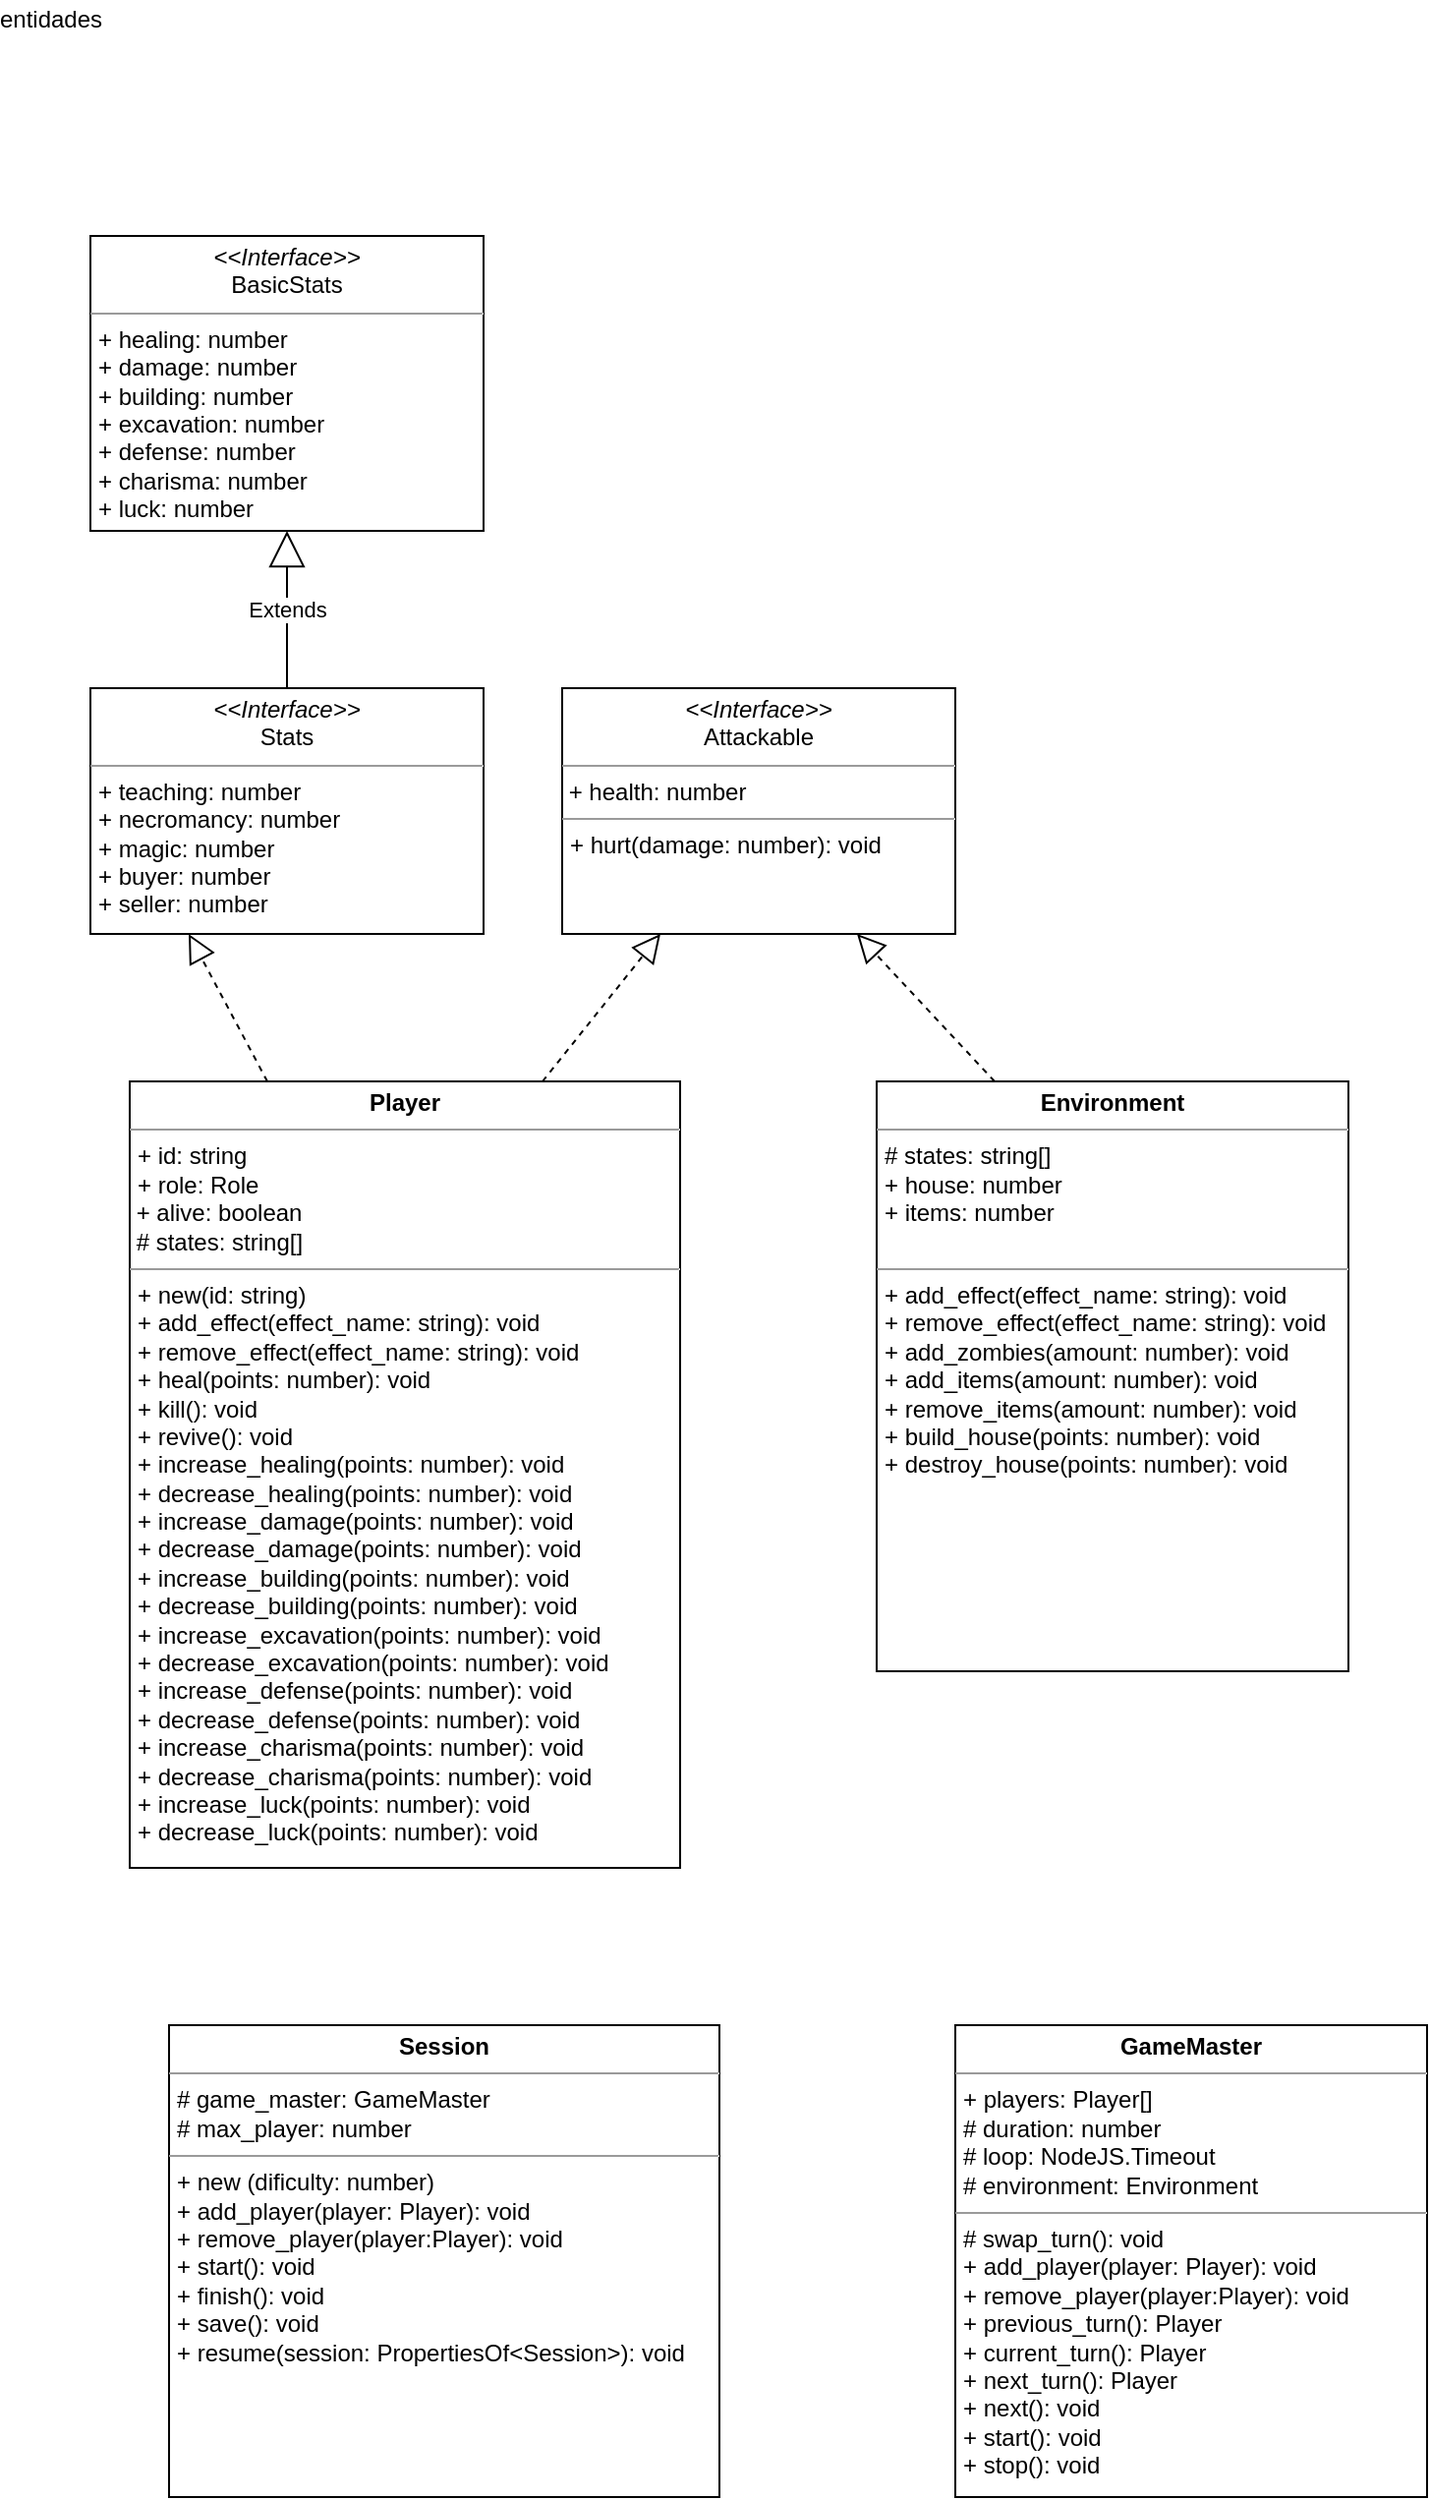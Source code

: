 <mxfile version="14.5.10" type="github">
  <diagram id="kypiPYJv4neEMkTCUihB" name="Page-1">
    <mxGraphModel dx="1028" dy="804" grid="1" gridSize="10" guides="1" tooltips="1" connect="1" arrows="1" fold="1" page="1" pageScale="1" pageWidth="827" pageHeight="1169" math="0" shadow="0">
      <root>
        <mxCell id="0" />
        <mxCell id="1" parent="0" />
        <mxCell id="piQ1pk5cC-WEkpJGJICA-1" value="entidades" style="text;html=1;strokeColor=none;fillColor=none;align=center;verticalAlign=middle;whiteSpace=wrap;rounded=0;" vertex="1" parent="1">
          <mxGeometry x="80" y="130" width="40" height="20" as="geometry" />
        </mxCell>
        <mxCell id="piQ1pk5cC-WEkpJGJICA-3" value="&lt;p style=&quot;margin: 0px ; margin-top: 4px ; text-align: center&quot;&gt;&lt;i&gt;&amp;lt;&amp;lt;Interface&amp;gt;&amp;gt;&lt;/i&gt;&lt;br&gt;BasicStats&lt;/p&gt;&lt;hr size=&quot;1&quot;&gt;&lt;p style=&quot;margin: 0px ; margin-left: 4px&quot;&gt;+ healing: number&lt;br&gt;+ damage: number&lt;/p&gt;&lt;p style=&quot;margin: 0px ; margin-left: 4px&quot;&gt;+ building: number&lt;/p&gt;&lt;p style=&quot;margin: 0px ; margin-left: 4px&quot;&gt;+ excavation: number&lt;/p&gt;&lt;p style=&quot;margin: 0px ; margin-left: 4px&quot;&gt;+ defense: number&lt;/p&gt;&lt;p style=&quot;margin: 0px ; margin-left: 4px&quot;&gt;+ charisma: number&lt;/p&gt;&lt;p style=&quot;margin: 0px ; margin-left: 4px&quot;&gt;+ luck: number&lt;/p&gt;&lt;p style=&quot;margin: 0px ; margin-left: 4px&quot;&gt;&lt;br&gt;&lt;/p&gt;&lt;p style=&quot;margin: 0px ; margin-left: 4px&quot;&gt;&lt;br&gt;&lt;/p&gt;&lt;hr size=&quot;1&quot;&gt;&lt;p style=&quot;margin: 0px ; margin-left: 4px&quot;&gt;&lt;br&gt;&lt;br&gt;&lt;/p&gt;" style="verticalAlign=top;align=left;overflow=fill;fontSize=12;fontFamily=Helvetica;html=1;" vertex="1" parent="1">
          <mxGeometry x="120" y="250" width="200" height="150" as="geometry" />
        </mxCell>
        <mxCell id="piQ1pk5cC-WEkpJGJICA-4" style="edgeStyle=orthogonalEdgeStyle;rounded=0;orthogonalLoop=1;jettySize=auto;html=1;exitX=0.5;exitY=1;exitDx=0;exitDy=0;" edge="1" parent="1" source="piQ1pk5cC-WEkpJGJICA-3" target="piQ1pk5cC-WEkpJGJICA-3">
          <mxGeometry relative="1" as="geometry" />
        </mxCell>
        <mxCell id="piQ1pk5cC-WEkpJGJICA-5" value="&lt;p style=&quot;margin: 0px ; margin-top: 4px ; text-align: center&quot;&gt;&lt;i&gt;&amp;lt;&amp;lt;Interface&amp;gt;&amp;gt;&lt;/i&gt;&lt;br&gt;Stats&lt;/p&gt;&lt;hr size=&quot;1&quot;&gt;&lt;p style=&quot;margin: 0px ; margin-left: 4px&quot;&gt;+ teaching: number&lt;/p&gt;&lt;p style=&quot;margin: 0px ; margin-left: 4px&quot;&gt;+ necromancy: number&lt;/p&gt;&lt;p style=&quot;margin: 0px ; margin-left: 4px&quot;&gt;+ magic: number&lt;/p&gt;&lt;p style=&quot;margin: 0px ; margin-left: 4px&quot;&gt;+ buyer: number&lt;/p&gt;&lt;p style=&quot;margin: 0px ; margin-left: 4px&quot;&gt;+ seller: number&lt;br&gt;&lt;/p&gt;&lt;p style=&quot;margin: 0px ; margin-left: 4px&quot;&gt;&lt;br&gt;&lt;/p&gt;&lt;p style=&quot;margin: 0px ; margin-left: 4px&quot;&gt;&lt;br&gt;&lt;/p&gt;&lt;p style=&quot;margin: 0px ; margin-left: 4px&quot;&gt;&lt;br&gt;&lt;/p&gt;&lt;hr size=&quot;1&quot;&gt;&lt;p style=&quot;margin: 0px ; margin-left: 4px&quot;&gt;&lt;br&gt;&lt;br&gt;&lt;/p&gt;" style="verticalAlign=top;align=left;overflow=fill;fontSize=12;fontFamily=Helvetica;html=1;" vertex="1" parent="1">
          <mxGeometry x="120" y="480" width="200" height="125" as="geometry" />
        </mxCell>
        <mxCell id="piQ1pk5cC-WEkpJGJICA-6" value="Extends" style="endArrow=block;endSize=16;endFill=0;html=1;entryX=0.5;entryY=1;entryDx=0;entryDy=0;exitX=0.5;exitY=0;exitDx=0;exitDy=0;" edge="1" parent="1" source="piQ1pk5cC-WEkpJGJICA-5" target="piQ1pk5cC-WEkpJGJICA-3">
          <mxGeometry width="160" relative="1" as="geometry">
            <mxPoint x="170" y="420" as="sourcePoint" />
            <mxPoint x="330" y="420" as="targetPoint" />
          </mxGeometry>
        </mxCell>
        <mxCell id="piQ1pk5cC-WEkpJGJICA-7" value="&lt;p style=&quot;margin: 0px ; margin-top: 4px ; text-align: center&quot;&gt;&lt;b&gt;Player&lt;/b&gt;&lt;/p&gt;&lt;hr size=&quot;1&quot;&gt;&lt;p style=&quot;margin: 0px ; margin-left: 4px&quot;&gt;+ id: string&lt;/p&gt;&lt;p style=&quot;margin: 0px ; margin-left: 4px&quot;&gt;+ role: Role&lt;/p&gt;&lt;div&gt;&amp;nbsp;+ alive: boolean&lt;/div&gt;&lt;div&gt;&amp;nbsp;# states: string[]&lt;br&gt;&lt;/div&gt;&lt;hr size=&quot;1&quot;&gt;&lt;p style=&quot;margin: 0px ; margin-left: 4px&quot;&gt;+ new(id: string)&lt;br&gt;&lt;/p&gt;&lt;p style=&quot;margin: 0px ; margin-left: 4px&quot;&gt;+ add_effect(effect_name: string): void&lt;br&gt;&lt;/p&gt;&lt;p style=&quot;margin: 0px ; margin-left: 4px&quot;&gt;+ remove_effect(effect_name: string): void&lt;br&gt;&lt;/p&gt;&lt;p style=&quot;margin: 0px ; margin-left: 4px&quot;&gt;+ heal(points: number): void&lt;/p&gt;&lt;p style=&quot;margin: 0px ; margin-left: 4px&quot;&gt;+ kill(): void&lt;/p&gt;&lt;p style=&quot;margin: 0px ; margin-left: 4px&quot;&gt;+ revive(): void&lt;br&gt;&lt;/p&gt;&lt;p style=&quot;margin: 0px ; margin-left: 4px&quot;&gt;+ increase_healing(points: number): void&lt;/p&gt;&lt;p style=&quot;margin: 0px ; margin-left: 4px&quot;&gt;+ decrease_healing(points: number): void&lt;br&gt;+ increase_damage(points: number): void&lt;br&gt;+ decrease_damage(points: number): void&lt;br&gt;&lt;/p&gt;&lt;p style=&quot;margin: 0px ; margin-left: 4px&quot;&gt;+ increase_building(points: number): void&lt;/p&gt;&lt;p style=&quot;margin: 0px ; margin-left: 4px&quot;&gt;+ decrease_building(points: number): void&lt;/p&gt;&lt;p style=&quot;margin: 0px ; margin-left: 4px&quot;&gt;+ increase_excavation(points: number): void&lt;/p&gt;&lt;p style=&quot;margin: 0px ; margin-left: 4px&quot;&gt;+ decrease_excavation(points: number): void&lt;/p&gt;&lt;p style=&quot;margin: 0px ; margin-left: 4px&quot;&gt;+ increase_defense(points: number): void&lt;/p&gt;&lt;p style=&quot;margin: 0px ; margin-left: 4px&quot;&gt;+ decrease_defense(points: number): void&lt;/p&gt;&lt;p style=&quot;margin: 0px ; margin-left: 4px&quot;&gt;+ increase_charisma(points: number): void&lt;/p&gt;&lt;p style=&quot;margin: 0px ; margin-left: 4px&quot;&gt;+ decrease_charisma(points: number): void&lt;/p&gt;&lt;p style=&quot;margin: 0px ; margin-left: 4px&quot;&gt;+ increase_luck(points: number): void&lt;/p&gt;&lt;p style=&quot;margin: 0px ; margin-left: 4px&quot;&gt;+ decrease_luck(points: number): void&lt;/p&gt;" style="verticalAlign=top;align=left;overflow=fill;fontSize=12;fontFamily=Helvetica;html=1;" vertex="1" parent="1">
          <mxGeometry x="140" y="680" width="280" height="400" as="geometry" />
        </mxCell>
        <mxCell id="piQ1pk5cC-WEkpJGJICA-8" value="" style="endArrow=block;dashed=1;endFill=0;endSize=12;html=1;entryX=0.25;entryY=1;entryDx=0;entryDy=0;exitX=0.25;exitY=0;exitDx=0;exitDy=0;" edge="1" parent="1" source="piQ1pk5cC-WEkpJGJICA-7" target="piQ1pk5cC-WEkpJGJICA-5">
          <mxGeometry width="160" relative="1" as="geometry">
            <mxPoint x="200" y="640" as="sourcePoint" />
            <mxPoint x="360" y="640" as="targetPoint" />
          </mxGeometry>
        </mxCell>
        <mxCell id="piQ1pk5cC-WEkpJGJICA-10" value="&lt;p style=&quot;margin: 0px ; margin-top: 4px ; text-align: center&quot;&gt;&lt;i&gt;&amp;lt;&amp;lt;Interface&amp;gt;&amp;gt;&lt;/i&gt;&lt;br&gt;Attackable&lt;/p&gt;&lt;hr size=&quot;1&quot;&gt;&lt;div&gt;&amp;nbsp;+ health: number&lt;br&gt;&lt;/div&gt;&lt;hr size=&quot;1&quot;&gt;&lt;p style=&quot;margin: 0px ; margin-left: 4px&quot;&gt;+ hurt(damage: number): void&lt;br&gt;&lt;br&gt;&lt;/p&gt;" style="verticalAlign=top;align=left;overflow=fill;fontSize=12;fontFamily=Helvetica;html=1;" vertex="1" parent="1">
          <mxGeometry x="360" y="480" width="200" height="125" as="geometry" />
        </mxCell>
        <mxCell id="piQ1pk5cC-WEkpJGJICA-11" value="" style="endArrow=block;dashed=1;endFill=0;endSize=12;html=1;entryX=0.25;entryY=1;entryDx=0;entryDy=0;exitX=0.75;exitY=0;exitDx=0;exitDy=0;" edge="1" parent="1" source="piQ1pk5cC-WEkpJGJICA-7" target="piQ1pk5cC-WEkpJGJICA-10">
          <mxGeometry width="160" relative="1" as="geometry">
            <mxPoint x="370" y="650" as="sourcePoint" />
            <mxPoint x="530" y="650" as="targetPoint" />
          </mxGeometry>
        </mxCell>
        <mxCell id="piQ1pk5cC-WEkpJGJICA-12" value="&lt;p style=&quot;margin: 0px ; margin-top: 4px ; text-align: center&quot;&gt;&lt;b&gt;Environment&lt;/b&gt;&lt;/p&gt;&lt;hr size=&quot;1&quot;&gt;&lt;p style=&quot;margin: 0px ; margin-left: 4px&quot;&gt;# states: string[]&lt;/p&gt;&lt;p style=&quot;margin: 0px ; margin-left: 4px&quot;&gt;+ house: number&lt;/p&gt;&lt;p style=&quot;margin: 0px ; margin-left: 4px&quot;&gt;+ items: number&lt;/p&gt;&lt;p style=&quot;margin: 0px ; margin-left: 4px&quot;&gt;&lt;br&gt;&lt;/p&gt;&lt;hr size=&quot;1&quot;&gt;&lt;p style=&quot;margin: 0px ; margin-left: 4px&quot;&gt;+ add_effect(effect_name: string): void&lt;br&gt;&lt;/p&gt;&lt;p style=&quot;margin: 0px ; margin-left: 4px&quot;&gt;+ remove_effect(effect_name: string): void&lt;/p&gt;&lt;p style=&quot;margin: 0px ; margin-left: 4px&quot;&gt;+ add_zombies(amount: number): void&lt;/p&gt;&lt;p style=&quot;margin: 0px ; margin-left: 4px&quot;&gt;+ add_items(amount: number): void&lt;/p&gt;&lt;p style=&quot;margin: 0px ; margin-left: 4px&quot;&gt;+ remove_items(amount: number): void&lt;/p&gt;&lt;p style=&quot;margin: 0px ; margin-left: 4px&quot;&gt;+ build_house(points: number): void&lt;/p&gt;&lt;p style=&quot;margin: 0px ; margin-left: 4px&quot;&gt;+ destroy_house(points: number): void&lt;br&gt;&lt;/p&gt;&lt;p style=&quot;margin: 0px ; margin-left: 4px&quot;&gt;&lt;br&gt;&lt;/p&gt;&lt;div&gt;&lt;br&gt;&lt;/div&gt;&lt;div&gt;&lt;br&gt;&lt;/div&gt;" style="verticalAlign=top;align=left;overflow=fill;fontSize=12;fontFamily=Helvetica;html=1;" vertex="1" parent="1">
          <mxGeometry x="520" y="680" width="240" height="300" as="geometry" />
        </mxCell>
        <mxCell id="piQ1pk5cC-WEkpJGJICA-15" value="" style="endArrow=block;dashed=1;endFill=0;endSize=12;html=1;entryX=0.75;entryY=1;entryDx=0;entryDy=0;exitX=0.25;exitY=0;exitDx=0;exitDy=0;" edge="1" parent="1" source="piQ1pk5cC-WEkpJGJICA-12" target="piQ1pk5cC-WEkpJGJICA-10">
          <mxGeometry width="160" relative="1" as="geometry">
            <mxPoint x="460" y="680" as="sourcePoint" />
            <mxPoint x="520" y="605" as="targetPoint" />
          </mxGeometry>
        </mxCell>
        <mxCell id="piQ1pk5cC-WEkpJGJICA-16" value="&lt;p style=&quot;margin: 0px ; margin-top: 4px ; text-align: center&quot;&gt;&lt;b&gt;Session&lt;/b&gt;&lt;/p&gt;&lt;hr size=&quot;1&quot;&gt;&lt;p style=&quot;margin: 0px ; margin-left: 4px&quot;&gt;# game_master: GameMaster&lt;br&gt;&lt;/p&gt;&lt;p style=&quot;margin: 0px ; margin-left: 4px&quot;&gt;# max_player: number&lt;/p&gt;&lt;hr size=&quot;1&quot;&gt;&lt;p style=&quot;margin: 0px ; margin-left: 4px&quot;&gt;+ new (dificulty: number)&lt;br&gt;&lt;/p&gt;&lt;p style=&quot;margin: 0px ; margin-left: 4px&quot;&gt;+ add_player(player: Player): void&lt;/p&gt;&lt;p style=&quot;margin: 0px ; margin-left: 4px&quot;&gt;+ remove_player(player:Player): void&lt;/p&gt;&lt;p style=&quot;margin: 0px ; margin-left: 4px&quot;&gt;+ start(): void&lt;/p&gt;&lt;p style=&quot;margin: 0px ; margin-left: 4px&quot;&gt;+ finish(): void&lt;/p&gt;&lt;p style=&quot;margin: 0px ; margin-left: 4px&quot;&gt;+ save(): void&lt;/p&gt;&lt;p style=&quot;margin: 0px ; margin-left: 4px&quot;&gt;+ resume(session: PropertiesOf&amp;lt;Session&amp;gt;): void&lt;br&gt;&lt;/p&gt;" style="verticalAlign=top;align=left;overflow=fill;fontSize=12;fontFamily=Helvetica;html=1;" vertex="1" parent="1">
          <mxGeometry x="160" y="1160" width="280" height="240" as="geometry" />
        </mxCell>
        <mxCell id="piQ1pk5cC-WEkpJGJICA-18" value="&lt;p style=&quot;margin: 0px ; margin-top: 4px ; text-align: center&quot;&gt;&lt;b&gt;GameMaster&lt;/b&gt;&lt;br&gt;&lt;/p&gt;&lt;hr size=&quot;1&quot;&gt;&lt;p style=&quot;margin: 0px ; margin-left: 4px&quot;&gt;+ players: Player[]&lt;/p&gt;&lt;p style=&quot;margin: 0px ; margin-left: 4px&quot;&gt;# duration: number&lt;/p&gt;&lt;p style=&quot;margin: 0px ; margin-left: 4px&quot;&gt;# loop: NodeJS.Timeout&lt;/p&gt;&lt;p style=&quot;margin: 0px ; margin-left: 4px&quot;&gt;# environment: Environment&lt;/p&gt;&lt;hr size=&quot;1&quot;&gt;&lt;p style=&quot;margin: 0px ; margin-left: 4px&quot;&gt;# swap_turn(): void&lt;br&gt;&lt;/p&gt;&lt;p style=&quot;margin: 0px ; margin-left: 4px&quot;&gt;+ add_player(player: Player): void&lt;/p&gt;&lt;p style=&quot;margin: 0px ; margin-left: 4px&quot;&gt;+ remove_player(player:Player): void&lt;/p&gt;&lt;p style=&quot;margin: 0px ; margin-left: 4px&quot;&gt;+ previous_turn(): Player&lt;br&gt;&lt;/p&gt;&lt;p style=&quot;margin: 0px ; margin-left: 4px&quot;&gt;+ current_turn(): Player&lt;/p&gt;&lt;p style=&quot;margin: 0px ; margin-left: 4px&quot;&gt;+ next_turn(): Player&lt;/p&gt;&lt;p style=&quot;margin: 0px ; margin-left: 4px&quot;&gt;+ next(): void&lt;/p&gt;&lt;p style=&quot;margin: 0px ; margin-left: 4px&quot;&gt;+ start(): void&lt;/p&gt;&lt;p style=&quot;margin: 0px ; margin-left: 4px&quot;&gt;+ stop(): void&lt;br&gt;&lt;/p&gt;&lt;p style=&quot;margin: 0px ; margin-left: 4px&quot;&gt;&lt;br&gt;&lt;/p&gt;" style="verticalAlign=top;align=left;overflow=fill;fontSize=12;fontFamily=Helvetica;html=1;" vertex="1" parent="1">
          <mxGeometry x="560" y="1160" width="240" height="240" as="geometry" />
        </mxCell>
      </root>
    </mxGraphModel>
  </diagram>
</mxfile>
